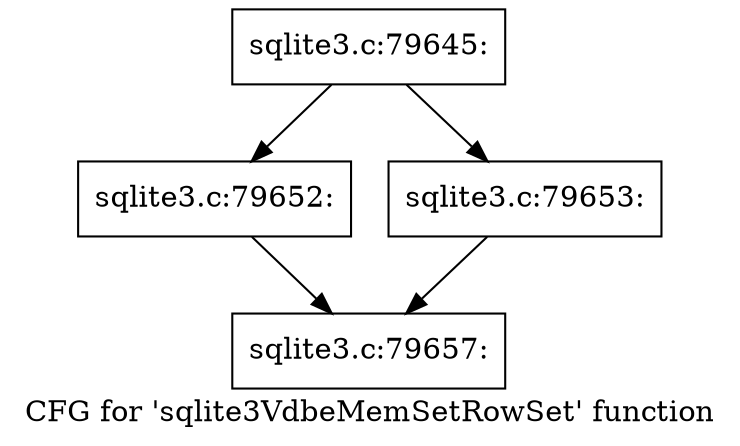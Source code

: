 digraph "CFG for 'sqlite3VdbeMemSetRowSet' function" {
	label="CFG for 'sqlite3VdbeMemSetRowSet' function";

	Node0x55c0f845fc40 [shape=record,label="{sqlite3.c:79645:}"];
	Node0x55c0f845fc40 -> Node0x55c0f5810660;
	Node0x55c0f845fc40 -> Node0x55c0f84674e0;
	Node0x55c0f5810660 [shape=record,label="{sqlite3.c:79652:}"];
	Node0x55c0f5810660 -> Node0x55c0f84653f0;
	Node0x55c0f84674e0 [shape=record,label="{sqlite3.c:79653:}"];
	Node0x55c0f84674e0 -> Node0x55c0f84653f0;
	Node0x55c0f84653f0 [shape=record,label="{sqlite3.c:79657:}"];
}
